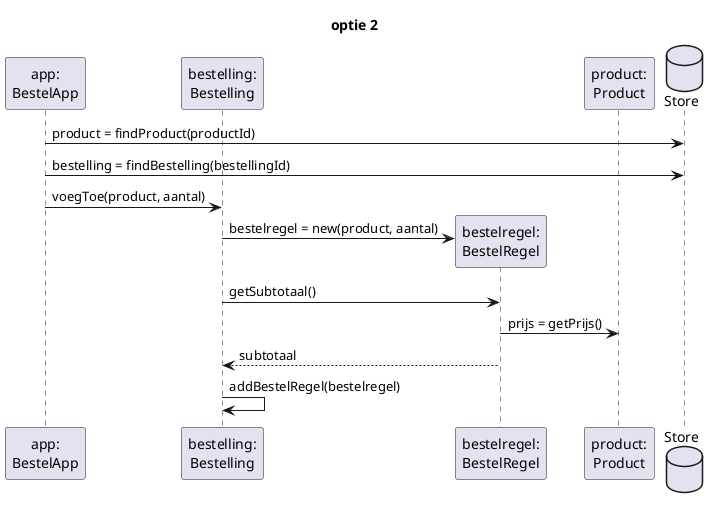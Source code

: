 @startuml
Title optie 2

participant "app:\nBestelApp" as app
participant "bestelling:\nBestelling" as bestelling
participant "bestelregel:\nBestelRegel" as bestelregel
participant "product:\nProduct" as product
database Store

app -> Store: product = findProduct(productId)
app -> Store: bestelling = findBestelling(bestellingId)
app -> bestelling: voegToe(product, aantal)
bestelling -> bestelregel **: bestelregel = new(product, aantal)
bestelling -> bestelregel: getSubtotaal()
bestelregel -> product: prijs = getPrijs()
bestelling <-- bestelregel: subtotaal

bestelling -> bestelling: addBestelRegel(bestelregel)
@enduml